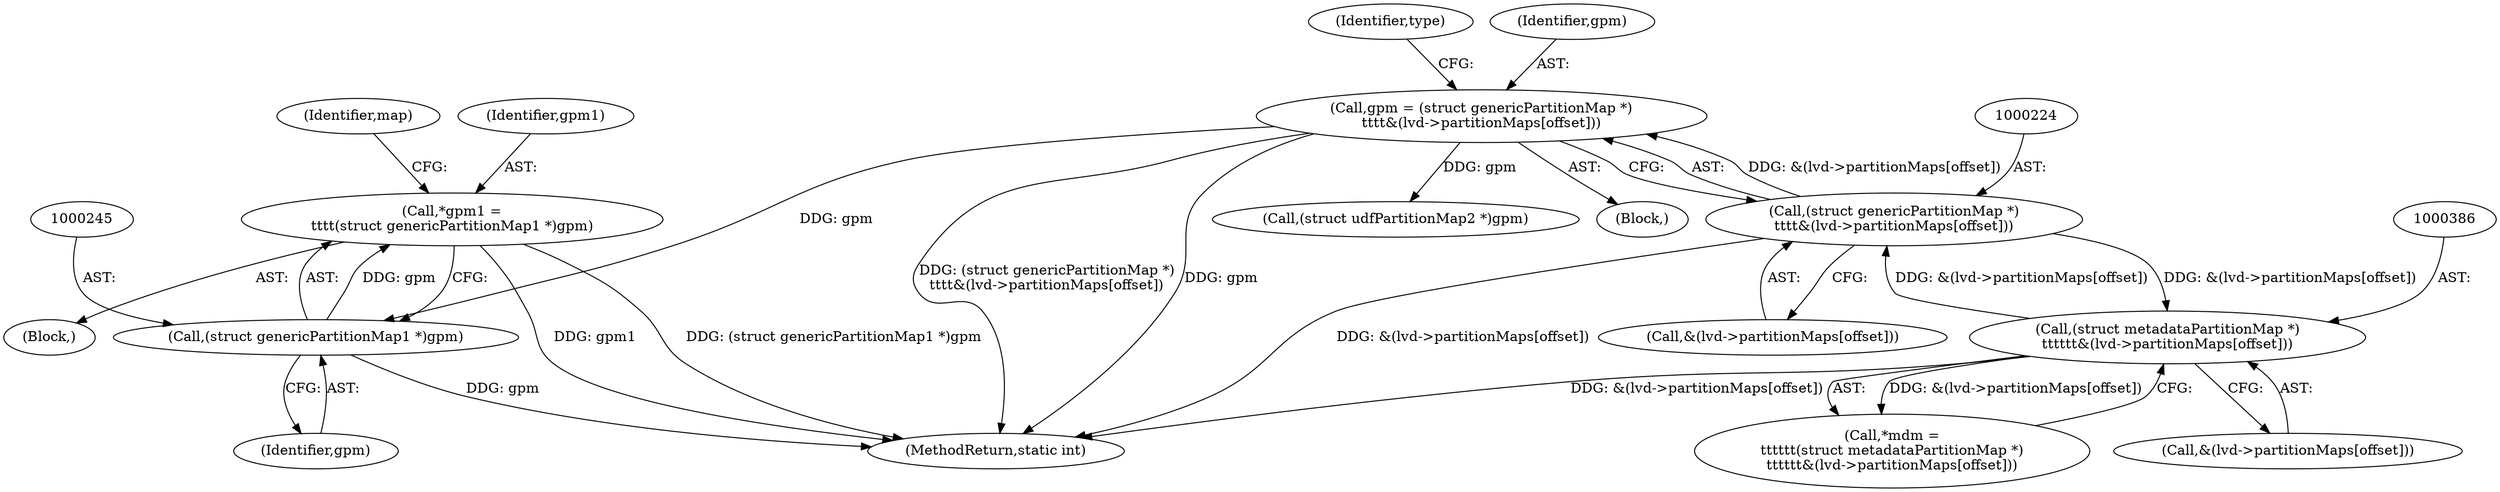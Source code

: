digraph "0_linux_1df2ae31c724e57be9d7ac00d78db8a5dabdd050@pointer" {
"1000242" [label="(Call,*gpm1 =\n\t\t\t\t(struct genericPartitionMap1 *)gpm)"];
"1000244" [label="(Call,(struct genericPartitionMap1 *)gpm)"];
"1000221" [label="(Call,gpm = (struct genericPartitionMap *)\n\t\t\t\t&(lvd->partitionMaps[offset]))"];
"1000223" [label="(Call,(struct genericPartitionMap *)\n\t\t\t\t&(lvd->partitionMaps[offset]))"];
"1000385" [label="(Call,(struct metadataPartitionMap *)\n\t\t\t\t\t\t&(lvd->partitionMaps[offset]))"];
"1000590" [label="(MethodReturn,static int)"];
"1000240" [label="(Block,)"];
"1000282" [label="(Call,(struct udfPartitionMap2 *)gpm)"];
"1000385" [label="(Call,(struct metadataPartitionMap *)\n\t\t\t\t\t\t&(lvd->partitionMaps[offset]))"];
"1000244" [label="(Call,(struct genericPartitionMap1 *)gpm)"];
"1000383" [label="(Call,*mdm =\n\t\t\t\t\t\t(struct metadataPartitionMap *)\n\t\t\t\t\t\t&(lvd->partitionMaps[offset]))"];
"1000211" [label="(Block,)"];
"1000246" [label="(Identifier,gpm)"];
"1000243" [label="(Identifier,gpm1)"];
"1000242" [label="(Call,*gpm1 =\n\t\t\t\t(struct genericPartitionMap1 *)gpm)"];
"1000223" [label="(Call,(struct genericPartitionMap *)\n\t\t\t\t&(lvd->partitionMaps[offset]))"];
"1000225" [label="(Call,&(lvd->partitionMaps[offset]))"];
"1000232" [label="(Identifier,type)"];
"1000222" [label="(Identifier,gpm)"];
"1000387" [label="(Call,&(lvd->partitionMaps[offset]))"];
"1000221" [label="(Call,gpm = (struct genericPartitionMap *)\n\t\t\t\t&(lvd->partitionMaps[offset]))"];
"1000249" [label="(Identifier,map)"];
"1000242" -> "1000240"  [label="AST: "];
"1000242" -> "1000244"  [label="CFG: "];
"1000243" -> "1000242"  [label="AST: "];
"1000244" -> "1000242"  [label="AST: "];
"1000249" -> "1000242"  [label="CFG: "];
"1000242" -> "1000590"  [label="DDG: (struct genericPartitionMap1 *)gpm"];
"1000242" -> "1000590"  [label="DDG: gpm1"];
"1000244" -> "1000242"  [label="DDG: gpm"];
"1000244" -> "1000246"  [label="CFG: "];
"1000245" -> "1000244"  [label="AST: "];
"1000246" -> "1000244"  [label="AST: "];
"1000244" -> "1000590"  [label="DDG: gpm"];
"1000221" -> "1000244"  [label="DDG: gpm"];
"1000221" -> "1000211"  [label="AST: "];
"1000221" -> "1000223"  [label="CFG: "];
"1000222" -> "1000221"  [label="AST: "];
"1000223" -> "1000221"  [label="AST: "];
"1000232" -> "1000221"  [label="CFG: "];
"1000221" -> "1000590"  [label="DDG: (struct genericPartitionMap *)\n\t\t\t\t&(lvd->partitionMaps[offset])"];
"1000221" -> "1000590"  [label="DDG: gpm"];
"1000223" -> "1000221"  [label="DDG: &(lvd->partitionMaps[offset])"];
"1000221" -> "1000282"  [label="DDG: gpm"];
"1000223" -> "1000225"  [label="CFG: "];
"1000224" -> "1000223"  [label="AST: "];
"1000225" -> "1000223"  [label="AST: "];
"1000223" -> "1000590"  [label="DDG: &(lvd->partitionMaps[offset])"];
"1000385" -> "1000223"  [label="DDG: &(lvd->partitionMaps[offset])"];
"1000223" -> "1000385"  [label="DDG: &(lvd->partitionMaps[offset])"];
"1000385" -> "1000383"  [label="AST: "];
"1000385" -> "1000387"  [label="CFG: "];
"1000386" -> "1000385"  [label="AST: "];
"1000387" -> "1000385"  [label="AST: "];
"1000383" -> "1000385"  [label="CFG: "];
"1000385" -> "1000590"  [label="DDG: &(lvd->partitionMaps[offset])"];
"1000385" -> "1000383"  [label="DDG: &(lvd->partitionMaps[offset])"];
}
